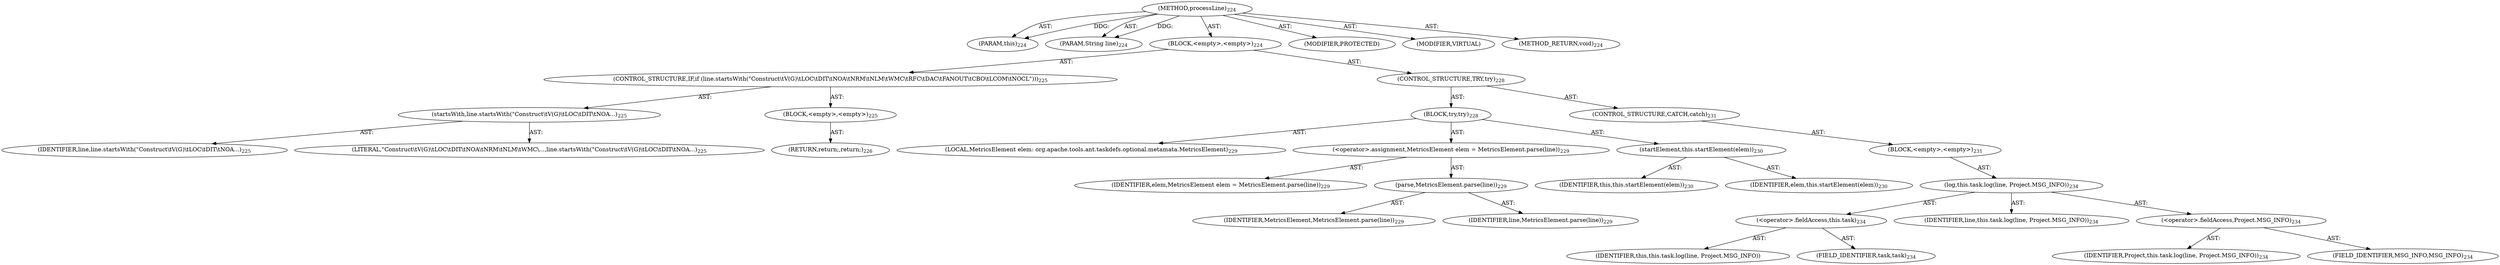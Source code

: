 digraph "processLine" {  
"111669149703" [label = <(METHOD,processLine)<SUB>224</SUB>> ]
"115964116994" [label = <(PARAM,this)<SUB>224</SUB>> ]
"115964117008" [label = <(PARAM,String line)<SUB>224</SUB>> ]
"25769803797" [label = <(BLOCK,&lt;empty&gt;,&lt;empty&gt;)<SUB>224</SUB>> ]
"47244640263" [label = <(CONTROL_STRUCTURE,IF,if (line.startsWith(&quot;Construct\tV(G)\tLOC\tDIT\tNOA\tNRM\tNLM\tWMC\tRFC\tDAC\tFANOUT\tCBO\tLCOM\tNOCL&quot;)))<SUB>225</SUB>> ]
"30064771168" [label = <(startsWith,line.startsWith(&quot;Construct\tV(G)\tLOC\tDIT\tNOA...)<SUB>225</SUB>> ]
"68719476820" [label = <(IDENTIFIER,line,line.startsWith(&quot;Construct\tV(G)\tLOC\tDIT\tNOA...)<SUB>225</SUB>> ]
"90194313242" [label = <(LITERAL,&quot;Construct\tV(G)\tLOC\tDIT\tNOA\tNRM\tNLM\tWMC\...,line.startsWith(&quot;Construct\tV(G)\tLOC\tDIT\tNOA...)<SUB>225</SUB>> ]
"25769803798" [label = <(BLOCK,&lt;empty&gt;,&lt;empty&gt;)<SUB>225</SUB>> ]
"146028888064" [label = <(RETURN,return;,return;)<SUB>226</SUB>> ]
"47244640264" [label = <(CONTROL_STRUCTURE,TRY,try)<SUB>228</SUB>> ]
"25769803799" [label = <(BLOCK,try,try)<SUB>228</SUB>> ]
"94489280526" [label = <(LOCAL,MetricsElement elem: org.apache.tools.ant.taskdefs.optional.metamata.MetricsElement)<SUB>229</SUB>> ]
"30064771169" [label = <(&lt;operator&gt;.assignment,MetricsElement elem = MetricsElement.parse(line))<SUB>229</SUB>> ]
"68719476821" [label = <(IDENTIFIER,elem,MetricsElement elem = MetricsElement.parse(line))<SUB>229</SUB>> ]
"30064771170" [label = <(parse,MetricsElement.parse(line))<SUB>229</SUB>> ]
"68719476822" [label = <(IDENTIFIER,MetricsElement,MetricsElement.parse(line))<SUB>229</SUB>> ]
"68719476823" [label = <(IDENTIFIER,line,MetricsElement.parse(line))<SUB>229</SUB>> ]
"30064771171" [label = <(startElement,this.startElement(elem))<SUB>230</SUB>> ]
"68719476738" [label = <(IDENTIFIER,this,this.startElement(elem))<SUB>230</SUB>> ]
"68719476824" [label = <(IDENTIFIER,elem,this.startElement(elem))<SUB>230</SUB>> ]
"47244640265" [label = <(CONTROL_STRUCTURE,CATCH,catch)<SUB>231</SUB>> ]
"25769803800" [label = <(BLOCK,&lt;empty&gt;,&lt;empty&gt;)<SUB>231</SUB>> ]
"30064771172" [label = <(log,this.task.log(line, Project.MSG_INFO))<SUB>234</SUB>> ]
"30064771173" [label = <(&lt;operator&gt;.fieldAccess,this.task)<SUB>234</SUB>> ]
"68719476825" [label = <(IDENTIFIER,this,this.task.log(line, Project.MSG_INFO))> ]
"55834574869" [label = <(FIELD_IDENTIFIER,task,task)<SUB>234</SUB>> ]
"68719476826" [label = <(IDENTIFIER,line,this.task.log(line, Project.MSG_INFO))<SUB>234</SUB>> ]
"30064771174" [label = <(&lt;operator&gt;.fieldAccess,Project.MSG_INFO)<SUB>234</SUB>> ]
"68719476827" [label = <(IDENTIFIER,Project,this.task.log(line, Project.MSG_INFO))<SUB>234</SUB>> ]
"55834574870" [label = <(FIELD_IDENTIFIER,MSG_INFO,MSG_INFO)<SUB>234</SUB>> ]
"133143986204" [label = <(MODIFIER,PROTECTED)> ]
"133143986205" [label = <(MODIFIER,VIRTUAL)> ]
"128849018887" [label = <(METHOD_RETURN,void)<SUB>224</SUB>> ]
  "111669149703" -> "115964116994"  [ label = "AST: "] 
  "111669149703" -> "115964117008"  [ label = "AST: "] 
  "111669149703" -> "25769803797"  [ label = "AST: "] 
  "111669149703" -> "133143986204"  [ label = "AST: "] 
  "111669149703" -> "133143986205"  [ label = "AST: "] 
  "111669149703" -> "128849018887"  [ label = "AST: "] 
  "25769803797" -> "47244640263"  [ label = "AST: "] 
  "25769803797" -> "47244640264"  [ label = "AST: "] 
  "47244640263" -> "30064771168"  [ label = "AST: "] 
  "47244640263" -> "25769803798"  [ label = "AST: "] 
  "30064771168" -> "68719476820"  [ label = "AST: "] 
  "30064771168" -> "90194313242"  [ label = "AST: "] 
  "25769803798" -> "146028888064"  [ label = "AST: "] 
  "47244640264" -> "25769803799"  [ label = "AST: "] 
  "47244640264" -> "47244640265"  [ label = "AST: "] 
  "25769803799" -> "94489280526"  [ label = "AST: "] 
  "25769803799" -> "30064771169"  [ label = "AST: "] 
  "25769803799" -> "30064771171"  [ label = "AST: "] 
  "30064771169" -> "68719476821"  [ label = "AST: "] 
  "30064771169" -> "30064771170"  [ label = "AST: "] 
  "30064771170" -> "68719476822"  [ label = "AST: "] 
  "30064771170" -> "68719476823"  [ label = "AST: "] 
  "30064771171" -> "68719476738"  [ label = "AST: "] 
  "30064771171" -> "68719476824"  [ label = "AST: "] 
  "47244640265" -> "25769803800"  [ label = "AST: "] 
  "25769803800" -> "30064771172"  [ label = "AST: "] 
  "30064771172" -> "30064771173"  [ label = "AST: "] 
  "30064771172" -> "68719476826"  [ label = "AST: "] 
  "30064771172" -> "30064771174"  [ label = "AST: "] 
  "30064771173" -> "68719476825"  [ label = "AST: "] 
  "30064771173" -> "55834574869"  [ label = "AST: "] 
  "30064771174" -> "68719476827"  [ label = "AST: "] 
  "30064771174" -> "55834574870"  [ label = "AST: "] 
  "111669149703" -> "115964116994"  [ label = "DDG: "] 
  "111669149703" -> "115964117008"  [ label = "DDG: "] 
}
